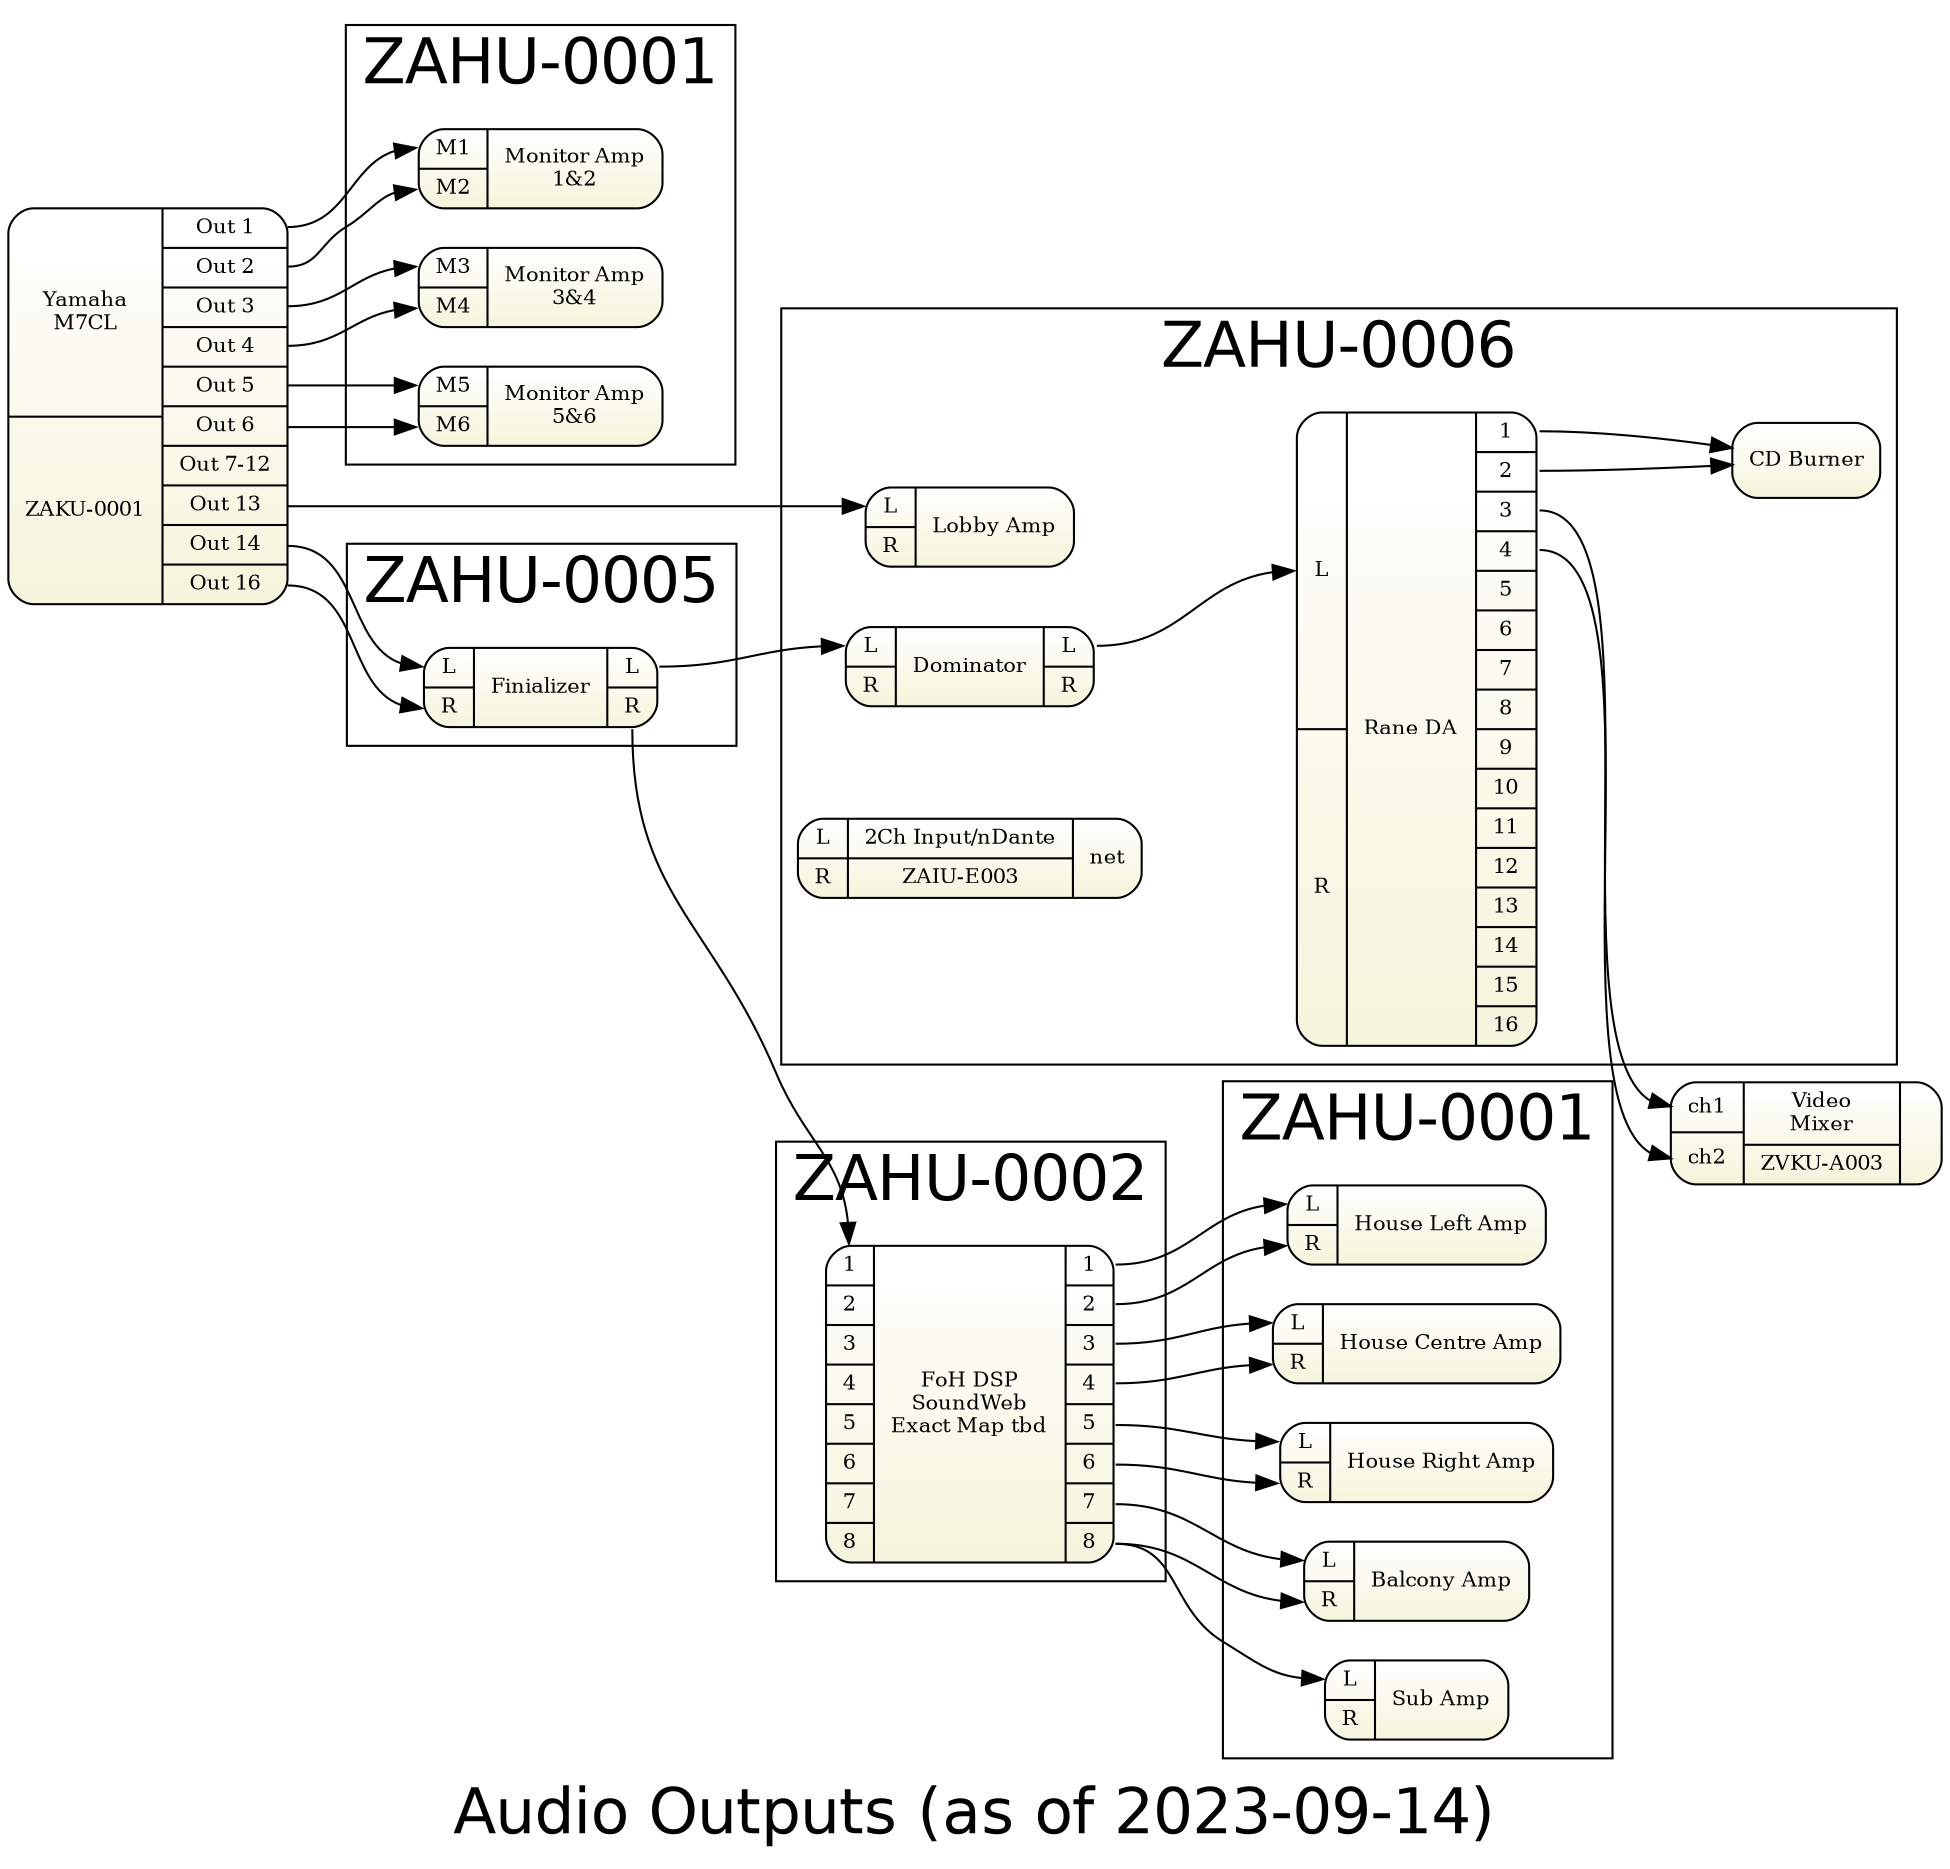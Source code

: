 digraph outputs { 
graph [overlap = true, fontsize = 30, rankdir=LR 
      label="Audio Outputs (as of 2023-09-14)",
      fontname = Helvetica]

node [shape=Mrecord, tooltip="" ,  fontsize = 10,
      fillcolor="white:beige" , style=filled  
      gradientangle=270]

m7 [label="
{ 
  {    Yamaha\nM7CL|ZAKU-0001} 
|{
  <o1>Out 1 
| <o2>Out 2
| <o3>Out 3
| <o4>Out 4
| <o5>Out 5
| <o6>Out 6
|  Out 7-12
| <o13>Out 13
| <o14>Out 14
| <o16>Out 16
}
}
"]

subgraph cluster_monitors { label="ZAHU-0001"

mon12 [label="
{{
  <i1>M1
| <i2>M2
} | Monitor Amp\n1&2}
"]
  
mon34 [label="
{{
  <i1>M3
| <i2>M4
} | Monitor Amp\n3&4}
"]  
 
mon56 [label="
{{
  <i1>M5
| <i2>M6
} | Monitor Amp\n5&6}
"]   
 }
m7:o1 -> mon12:i1
m7:o2 -> mon12:i2
 
m7:o3 -> mon34:i1
m7:o4 -> mon34:i2

m7:o5 -> mon56:i1
m7:o6 -> mon56:i2

m7:o13 -> lobby:il

subgraph cluster_foh1 {label="ZAHU-0005" 

final [label="
{
  {
  <il>L  
| <ir>R  
} |
  {Finializer} 
|{
  <ol>L  
| <or>R  
}
}
"]

}
subgraph cluster_foh2 { label="ZAHU-0006"
dom [label="
{
  {
  <il>L  
| <ir>R  
} |
  {Dominator} 
|{
  <ol>L  
| <or>R  
}
}
"]

rane [label="
{
  {
  <il>L  
| <ir>R  
} |
  {Rane DA} 
|{
  <o1>1  
| <o2>2
| <o3>3
| <o4>4
| <o5>5
| <o6>6
| <o7>7
| <o8>8
| <o9>9
| <o10>10
| <o11>11
| <o12>12
| <o13>13
| <o14>14
| <o15>15
| <o16>16
}
}
"]

zaiue001 [label="
{
  {
  <ch1>L  
| <ch2>R  
} |
  {2Ch Input/nDante|ZAIU-E003} 
|{
  <net>net   
}
}
"]

lobby [label="
{
  {
  <il>L  
| <ir>R  
} |
  {Lobby Amp} 

}
"]

burner [label="CD Burner"]

}

final:or -> soundweb:i1

soundweb:o1 -> amphousel:i1
soundweb:o2 -> amphousel:i2

soundweb:o3 -> amphousec:i1
soundweb:o4 -> amphousec:i2

soundweb:o5 -> amphouser:i1
soundweb:o6 -> amphouser:i2

soundweb:o7 -> ampbalcony:i1
soundweb:o8 -> ampbalcony:i2

soundweb:o8 -> ampsub:i1

subgraph cluster_mains { label="ZAHU-0001"

ampbalcony [label="
{{
  <i1>L
| <i2>R
} | Balcony Amp }
"]  

ampsub [label="
{{
  <i1>L
| <i2>R
} | Sub Amp }
"]  

amphousel [label="
{{
  <i1>L
| <i2>R
} | House Left Amp }
"] 

amphousec [label="
{{
  <i1>L
| <i2>R
} | House Centre Amp }
"] 

amphouser [label="
{{
  <i1>L
| <i2>R
} | House Right Amp }
"] 

}

subgraph cluster_bss { label="ZAHU-0002"
soundweb [label="
{{
  <i1>1
| <i2>2
| <i3>3
| <i4>4
| <i5>5
| <i6>6
| <i7>7
| <i8>8
} | FoH DSP\nSoundWeb\nExact Map tbd |
{
  <o1>1
| <o2>2
| <o3>3
| <o4>4
| <o5>5
| <o6>6
| <o7>7
| <o8>8
}}
"] 
}

m7:o14 -> final:il
m7:o16 -> final:ir

final:ol -> dom:il
dom:ol -> rane:il

videomix  [label="{{<i1>ch1|<i2>ch2 } |{Video\nMixer|ZVKU-A003}|<o1>}"]

rane:o1 -> burner:i1
rane:o2 -> burner:i2
rane:o3 -> videomix:i1
rane:o4 -> videomix:i2
#rane:o15 -> zaiue001:ch1 not implemented
#rane:o16 -> zaiue001:ch2
} 